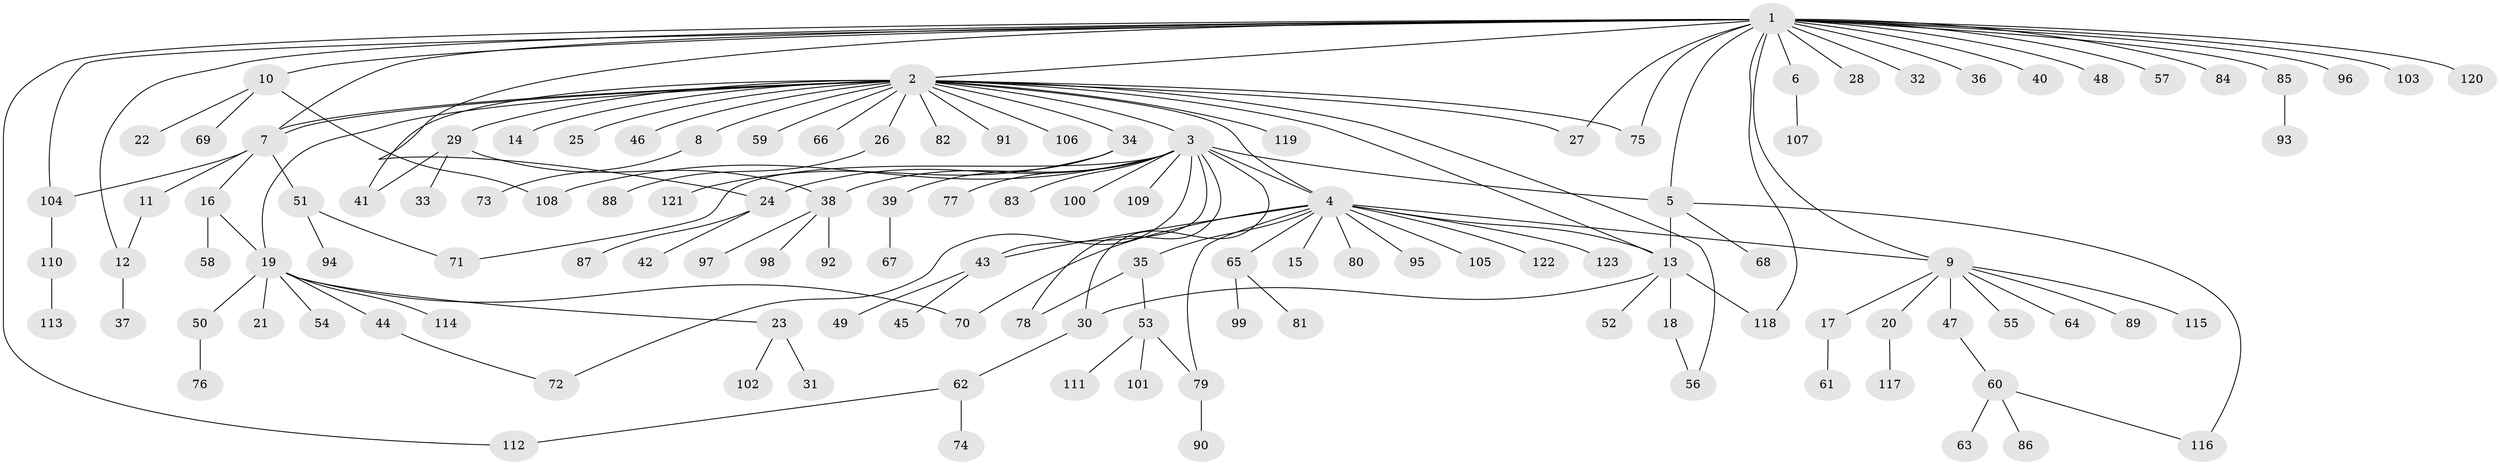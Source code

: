 // Generated by graph-tools (version 1.1) at 2025/35/03/09/25 02:35:35]
// undirected, 123 vertices, 149 edges
graph export_dot {
graph [start="1"]
  node [color=gray90,style=filled];
  1;
  2;
  3;
  4;
  5;
  6;
  7;
  8;
  9;
  10;
  11;
  12;
  13;
  14;
  15;
  16;
  17;
  18;
  19;
  20;
  21;
  22;
  23;
  24;
  25;
  26;
  27;
  28;
  29;
  30;
  31;
  32;
  33;
  34;
  35;
  36;
  37;
  38;
  39;
  40;
  41;
  42;
  43;
  44;
  45;
  46;
  47;
  48;
  49;
  50;
  51;
  52;
  53;
  54;
  55;
  56;
  57;
  58;
  59;
  60;
  61;
  62;
  63;
  64;
  65;
  66;
  67;
  68;
  69;
  70;
  71;
  72;
  73;
  74;
  75;
  76;
  77;
  78;
  79;
  80;
  81;
  82;
  83;
  84;
  85;
  86;
  87;
  88;
  89;
  90;
  91;
  92;
  93;
  94;
  95;
  96;
  97;
  98;
  99;
  100;
  101;
  102;
  103;
  104;
  105;
  106;
  107;
  108;
  109;
  110;
  111;
  112;
  113;
  114;
  115;
  116;
  117;
  118;
  119;
  120;
  121;
  122;
  123;
  1 -- 2;
  1 -- 5;
  1 -- 6;
  1 -- 7;
  1 -- 9;
  1 -- 10;
  1 -- 12;
  1 -- 24;
  1 -- 27;
  1 -- 28;
  1 -- 32;
  1 -- 36;
  1 -- 40;
  1 -- 48;
  1 -- 57;
  1 -- 75;
  1 -- 84;
  1 -- 85;
  1 -- 96;
  1 -- 103;
  1 -- 104;
  1 -- 112;
  1 -- 118;
  1 -- 120;
  2 -- 3;
  2 -- 4;
  2 -- 7;
  2 -- 7;
  2 -- 8;
  2 -- 13;
  2 -- 14;
  2 -- 19;
  2 -- 25;
  2 -- 26;
  2 -- 27;
  2 -- 29;
  2 -- 34;
  2 -- 41;
  2 -- 46;
  2 -- 56;
  2 -- 59;
  2 -- 66;
  2 -- 75;
  2 -- 82;
  2 -- 91;
  2 -- 106;
  2 -- 119;
  3 -- 4;
  3 -- 5;
  3 -- 24;
  3 -- 30;
  3 -- 38;
  3 -- 43;
  3 -- 71;
  3 -- 72;
  3 -- 77;
  3 -- 78;
  3 -- 83;
  3 -- 100;
  3 -- 108;
  3 -- 109;
  4 -- 9;
  4 -- 13;
  4 -- 15;
  4 -- 35;
  4 -- 43;
  4 -- 65;
  4 -- 70;
  4 -- 79;
  4 -- 80;
  4 -- 95;
  4 -- 105;
  4 -- 122;
  4 -- 123;
  5 -- 13;
  5 -- 68;
  5 -- 116;
  6 -- 107;
  7 -- 11;
  7 -- 16;
  7 -- 51;
  7 -- 104;
  8 -- 73;
  9 -- 17;
  9 -- 20;
  9 -- 47;
  9 -- 55;
  9 -- 64;
  9 -- 89;
  9 -- 115;
  10 -- 22;
  10 -- 69;
  10 -- 108;
  11 -- 12;
  12 -- 37;
  13 -- 18;
  13 -- 30;
  13 -- 52;
  13 -- 118;
  16 -- 19;
  16 -- 58;
  17 -- 61;
  18 -- 56;
  19 -- 21;
  19 -- 23;
  19 -- 44;
  19 -- 50;
  19 -- 54;
  19 -- 70;
  19 -- 114;
  20 -- 117;
  23 -- 31;
  23 -- 102;
  24 -- 42;
  24 -- 87;
  26 -- 88;
  29 -- 33;
  29 -- 38;
  29 -- 41;
  30 -- 62;
  34 -- 39;
  34 -- 121;
  35 -- 53;
  35 -- 78;
  38 -- 92;
  38 -- 97;
  38 -- 98;
  39 -- 67;
  43 -- 45;
  43 -- 49;
  44 -- 72;
  47 -- 60;
  50 -- 76;
  51 -- 71;
  51 -- 94;
  53 -- 79;
  53 -- 101;
  53 -- 111;
  60 -- 63;
  60 -- 86;
  60 -- 116;
  62 -- 74;
  62 -- 112;
  65 -- 81;
  65 -- 99;
  79 -- 90;
  85 -- 93;
  104 -- 110;
  110 -- 113;
}
